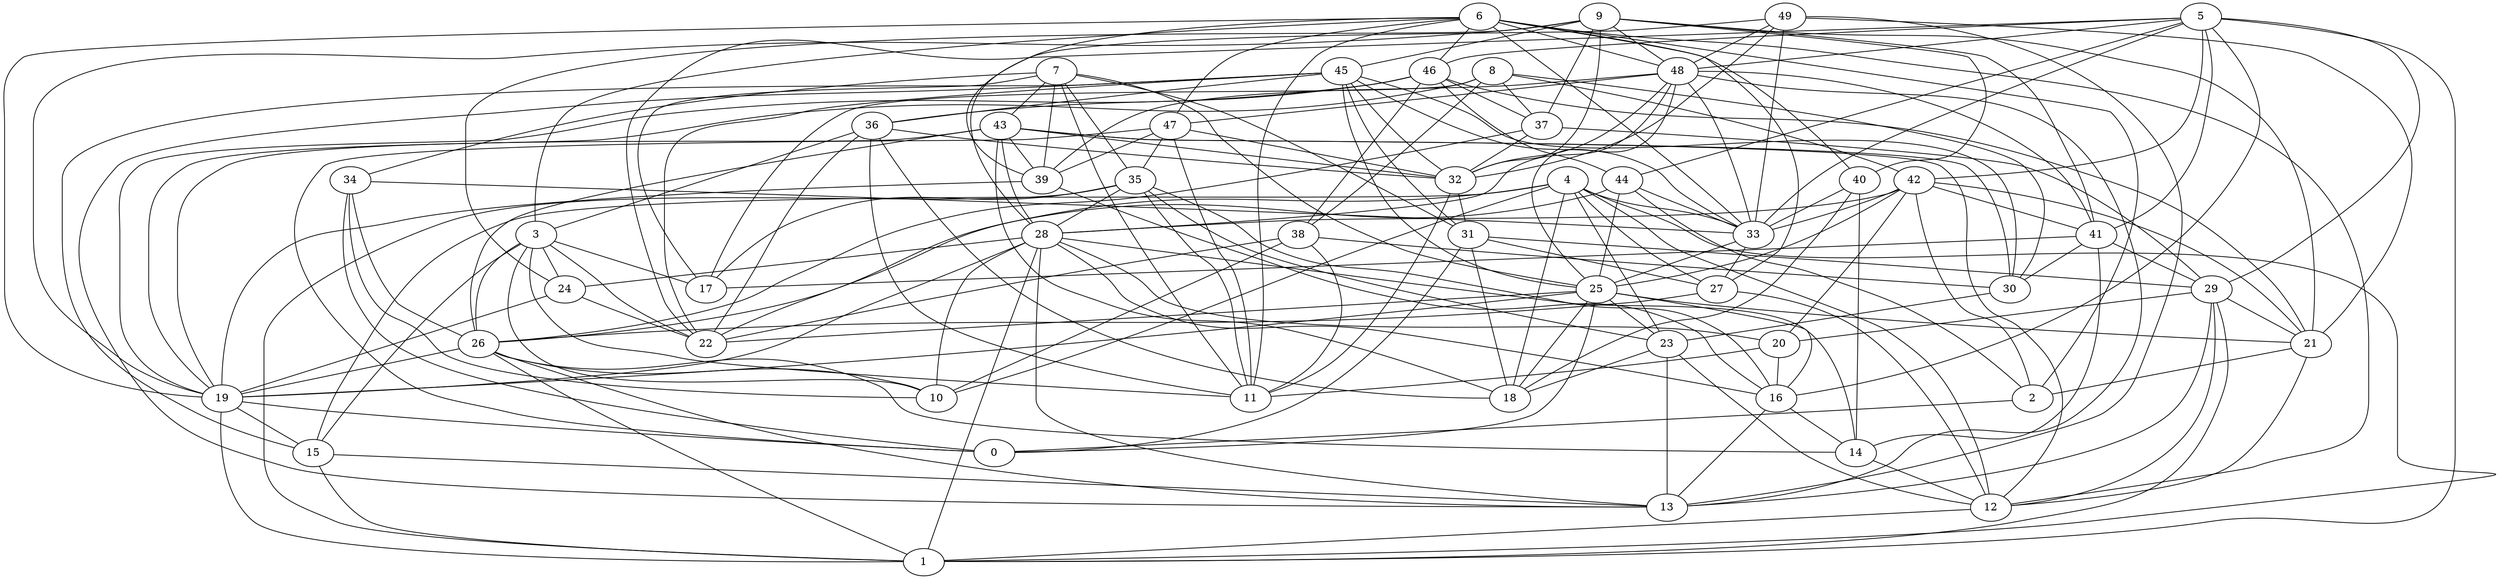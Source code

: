 digraph GG_graph {

subgraph G_graph {
edge [color = black]
"39" -> "16" [dir = none]
"39" -> "19" [dir = none]
"24" -> "22" [dir = none]
"24" -> "19" [dir = none]
"38" -> "10" [dir = none]
"38" -> "11" [dir = none]
"38" -> "30" [dir = none]
"38" -> "22" [dir = none]
"8" -> "42" [dir = none]
"8" -> "17" [dir = none]
"8" -> "37" [dir = none]
"8" -> "30" [dir = none]
"8" -> "19" [dir = none]
"31" -> "0" [dir = none]
"31" -> "29" [dir = none]
"31" -> "27" [dir = none]
"37" -> "29" [dir = none]
"34" -> "26" [dir = none]
"34" -> "0" [dir = none]
"34" -> "10" [dir = none]
"34" -> "33" [dir = none]
"14" -> "12" [dir = none]
"20" -> "16" [dir = none]
"20" -> "11" [dir = none]
"9" -> "48" [dir = none]
"9" -> "19" [dir = none]
"9" -> "45" [dir = none]
"9" -> "21" [dir = none]
"9" -> "24" [dir = none]
"48" -> "33" [dir = none]
"48" -> "25" [dir = none]
"48" -> "41" [dir = none]
"48" -> "28" [dir = none]
"48" -> "32" [dir = none]
"48" -> "47" [dir = none]
"29" -> "1" [dir = none]
"29" -> "21" [dir = none]
"29" -> "13" [dir = none]
"29" -> "12" [dir = none]
"46" -> "36" [dir = none]
"46" -> "37" [dir = none]
"46" -> "21" [dir = none]
"7" -> "39" [dir = none]
"7" -> "35" [dir = none]
"7" -> "43" [dir = none]
"7" -> "11" [dir = none]
"7" -> "17" [dir = none]
"35" -> "16" [dir = none]
"35" -> "23" [dir = none]
"35" -> "1" [dir = none]
"35" -> "11" [dir = none]
"35" -> "28" [dir = none]
"35" -> "17" [dir = none]
"27" -> "26" [dir = none]
"28" -> "10" [dir = none]
"28" -> "13" [dir = none]
"28" -> "1" [dir = none]
"28" -> "14" [dir = none]
"28" -> "20" [dir = none]
"41" -> "29" [dir = none]
"41" -> "14" [dir = none]
"41" -> "17" [dir = none]
"15" -> "13" [dir = none]
"15" -> "1" [dir = none]
"19" -> "0" [dir = none]
"19" -> "1" [dir = none]
"30" -> "23" [dir = none]
"3" -> "10" [dir = none]
"3" -> "17" [dir = none]
"3" -> "24" [dir = none]
"3" -> "11" [dir = none]
"3" -> "26" [dir = none]
"3" -> "22" [dir = none]
"6" -> "40" [dir = none]
"6" -> "39" [dir = none]
"6" -> "19" [dir = none]
"6" -> "2" [dir = none]
"6" -> "3" [dir = none]
"6" -> "46" [dir = none]
"6" -> "33" [dir = none]
"6" -> "48" [dir = none]
"6" -> "11" [dir = none]
"45" -> "33" [dir = none]
"45" -> "31" [dir = none]
"45" -> "13" [dir = none]
"45" -> "22" [dir = none]
"45" -> "30" [dir = none]
"45" -> "36" [dir = none]
"45" -> "15" [dir = none]
"40" -> "14" [dir = none]
"40" -> "18" [dir = none]
"36" -> "22" [dir = none]
"36" -> "18" [dir = none]
"36" -> "3" [dir = none]
"36" -> "32" [dir = none]
"36" -> "11" [dir = none]
"43" -> "30" [dir = none]
"43" -> "18" [dir = none]
"43" -> "28" [dir = none]
"43" -> "12" [dir = none]
"43" -> "19" [dir = none]
"43" -> "26" [dir = none]
"33" -> "27" [dir = none]
"33" -> "25" [dir = none]
"25" -> "23" [dir = none]
"25" -> "21" [dir = none]
"25" -> "16" [dir = none]
"25" -> "18" [dir = none]
"25" -> "0" [dir = none]
"25" -> "19" [dir = none]
"2" -> "0" [dir = none]
"42" -> "21" [dir = none]
"42" -> "33" [dir = none]
"42" -> "25" [dir = none]
"42" -> "41" [dir = none]
"49" -> "48" [dir = none]
"49" -> "32" [dir = none]
"49" -> "21" [dir = none]
"23" -> "13" [dir = none]
"23" -> "18" [dir = none]
"21" -> "12" [dir = none]
"21" -> "2" [dir = none]
"16" -> "14" [dir = none]
"16" -> "13" [dir = none]
"47" -> "35" [dir = none]
"47" -> "0" [dir = none]
"47" -> "11" [dir = none]
"47" -> "32" [dir = none]
"32" -> "11" [dir = none]
"26" -> "19" [dir = none]
"26" -> "13" [dir = none]
"26" -> "1" [dir = none]
"5" -> "1" [dir = none]
"5" -> "42" [dir = none]
"5" -> "33" [dir = none]
"5" -> "46" [dir = none]
"5" -> "41" [dir = none]
"4" -> "27" [dir = none]
"4" -> "1" [dir = none]
"4" -> "15" [dir = none]
"4" -> "10" [dir = none]
"4" -> "12" [dir = none]
"4" -> "33" [dir = none]
"44" -> "25" [dir = none]
"44" -> "2" [dir = none]
"44" -> "26" [dir = none]
"44" -> "33" [dir = none]
"42" -> "28" [dir = none]
"46" -> "38" [dir = none]
"31" -> "18" [dir = none]
"5" -> "22" [dir = none]
"4" -> "22" [dir = none]
"8" -> "38" [dir = none]
"9" -> "37" [dir = none]
"5" -> "29" [dir = none]
"26" -> "10" [dir = none]
"46" -> "19" [dir = none]
"3" -> "15" [dir = none]
"37" -> "26" [dir = none]
"45" -> "32" [dir = none]
"49" -> "13" [dir = none]
"9" -> "41" [dir = none]
"37" -> "32" [dir = none]
"19" -> "15" [dir = none]
"23" -> "12" [dir = none]
"47" -> "39" [dir = none]
"41" -> "30" [dir = none]
"4" -> "23" [dir = none]
"12" -> "1" [dir = none]
"48" -> "39" [dir = none]
"25" -> "22" [dir = none]
"9" -> "40" [dir = none]
"9" -> "32" [dir = none]
"29" -> "20" [dir = none]
"6" -> "27" [dir = none]
"49" -> "28" [dir = none]
"27" -> "12" [dir = none]
"32" -> "31" [dir = none]
"4" -> "18" [dir = none]
"42" -> "2" [dir = none]
"28" -> "19" [dir = none]
"7" -> "25" [dir = none]
"6" -> "47" [dir = none]
"40" -> "33" [dir = none]
"42" -> "20" [dir = none]
"48" -> "13" [dir = none]
"5" -> "48" [dir = none]
"45" -> "25" [dir = none]
"43" -> "39" [dir = none]
"28" -> "24" [dir = none]
"5" -> "16" [dir = none]
"49" -> "33" [dir = none]
"43" -> "32" [dir = none]
"5" -> "44" [dir = none]
"28" -> "16" [dir = none]
"6" -> "12" [dir = none]
"46" -> "44" [dir = none]
"7" -> "31" [dir = none]
"26" -> "14" [dir = none]
"7" -> "34" [dir = none]
}

}
